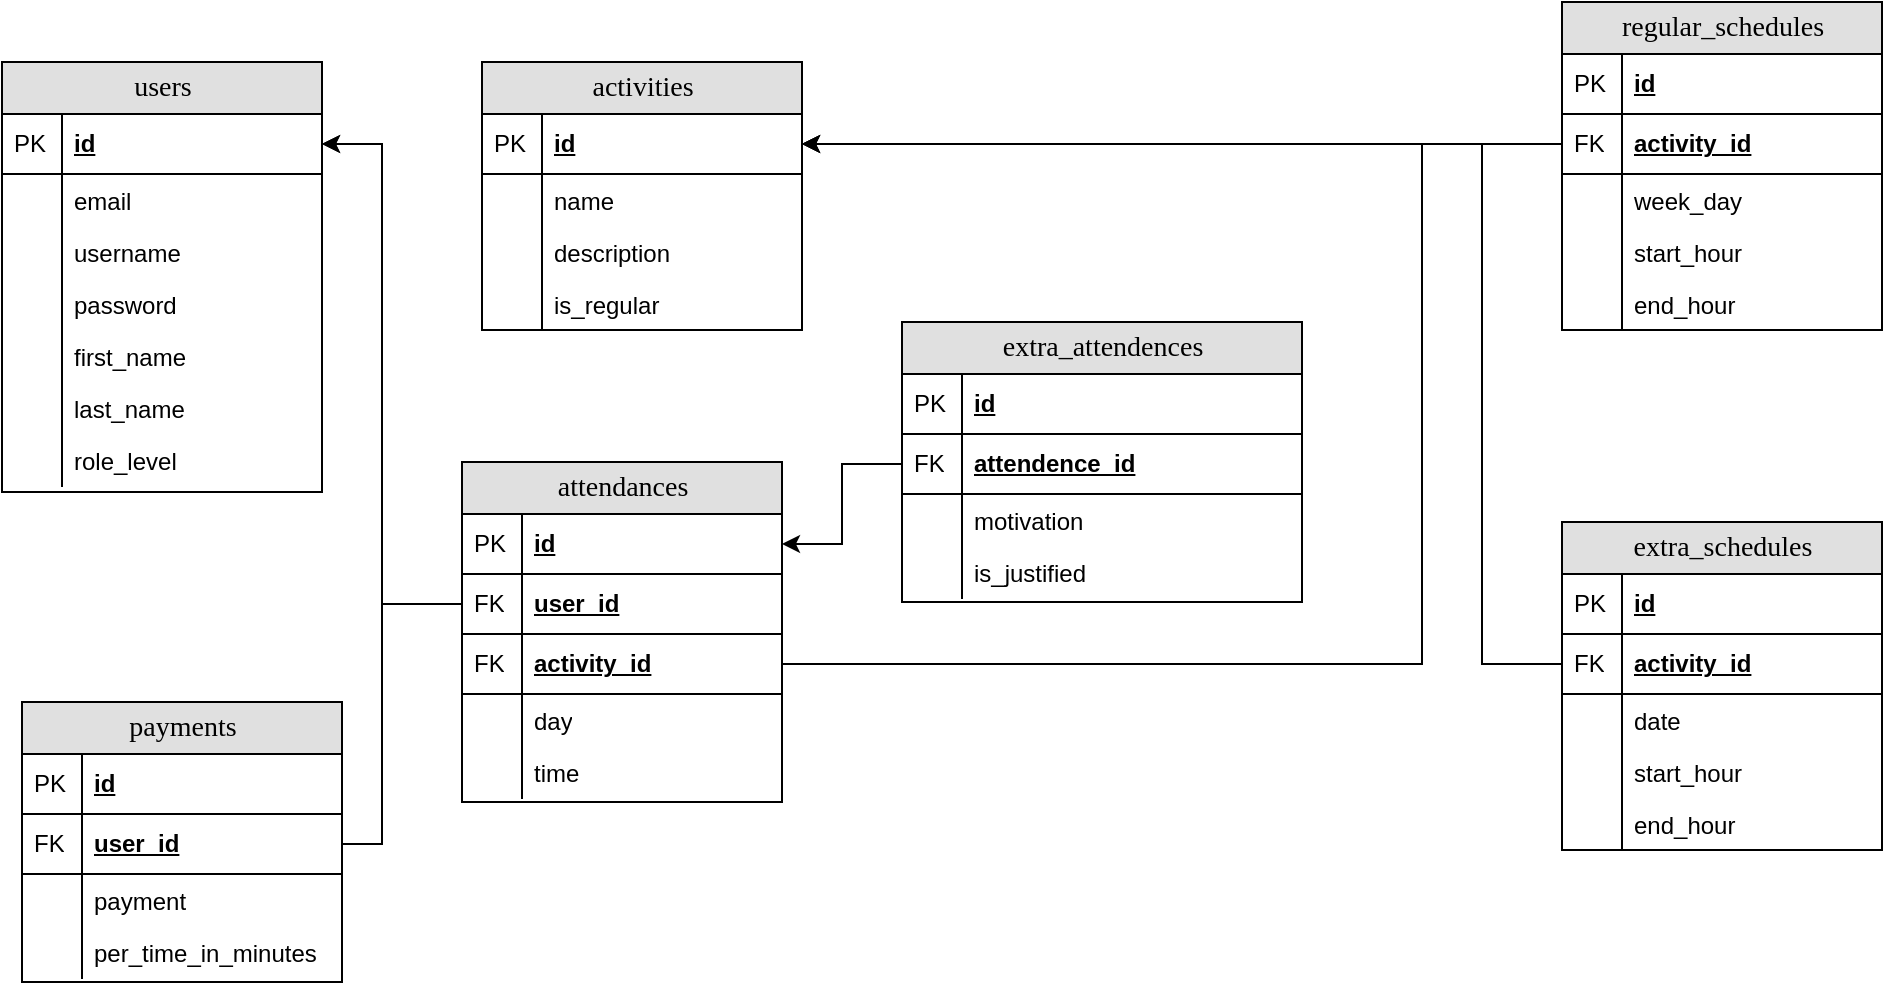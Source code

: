 <mxfile version="20.8.16" type="device" pages="2"><diagram name="DB" id="e56a1550-8fbb-45ad-956c-1786394a9013"><mxGraphModel dx="1101" dy="809" grid="1" gridSize="10" guides="1" tooltips="1" connect="1" arrows="1" fold="1" page="1" pageScale="1" pageWidth="1100" pageHeight="850" background="none" math="0" shadow="0"><root><mxCell id="0"/><mxCell id="1" parent="0"/><mxCell id="2e49270ec7c68f3f-80" value="users" style="swimlane;html=1;fontStyle=0;childLayout=stackLayout;horizontal=1;startSize=26;fillColor=#e0e0e0;horizontalStack=0;resizeParent=1;resizeLast=0;collapsible=1;marginBottom=0;swimlaneFillColor=#ffffff;align=center;rounded=0;shadow=0;comic=0;labelBackgroundColor=none;strokeWidth=1;fontFamily=Verdana;fontSize=14" parent="1" vertex="1"><mxGeometry x="40" y="80" width="160" height="215" as="geometry"/></mxCell><mxCell id="2e49270ec7c68f3f-81" value="id" style="shape=partialRectangle;top=0;left=0;right=0;bottom=1;html=1;align=left;verticalAlign=middle;fillColor=none;spacingLeft=34;spacingRight=4;whiteSpace=wrap;overflow=hidden;rotatable=0;points=[[0,0.5],[1,0.5]];portConstraint=eastwest;dropTarget=0;fontStyle=5;" parent="2e49270ec7c68f3f-80" vertex="1"><mxGeometry y="26" width="160" height="30" as="geometry"/></mxCell><mxCell id="2e49270ec7c68f3f-82" value="PK" style="shape=partialRectangle;top=0;left=0;bottom=0;html=1;fillColor=none;align=left;verticalAlign=middle;spacingLeft=4;spacingRight=4;whiteSpace=wrap;overflow=hidden;rotatable=0;points=[];portConstraint=eastwest;part=1;" parent="2e49270ec7c68f3f-81" vertex="1" connectable="0"><mxGeometry width="30" height="30" as="geometry"/></mxCell><mxCell id="2e49270ec7c68f3f-83" value="email" style="shape=partialRectangle;top=0;left=0;right=0;bottom=0;html=1;align=left;verticalAlign=top;fillColor=none;spacingLeft=34;spacingRight=4;whiteSpace=wrap;overflow=hidden;rotatable=0;points=[[0,0.5],[1,0.5]];portConstraint=eastwest;dropTarget=0;" parent="2e49270ec7c68f3f-80" vertex="1"><mxGeometry y="56" width="160" height="26" as="geometry"/></mxCell><mxCell id="2e49270ec7c68f3f-84" value="" style="shape=partialRectangle;top=0;left=0;bottom=0;html=1;fillColor=none;align=left;verticalAlign=top;spacingLeft=4;spacingRight=4;whiteSpace=wrap;overflow=hidden;rotatable=0;points=[];portConstraint=eastwest;part=1;" parent="2e49270ec7c68f3f-83" vertex="1" connectable="0"><mxGeometry width="30" height="26" as="geometry"/></mxCell><mxCell id="2e49270ec7c68f3f-85" value="username" style="shape=partialRectangle;top=0;left=0;right=0;bottom=0;html=1;align=left;verticalAlign=top;fillColor=none;spacingLeft=34;spacingRight=4;whiteSpace=wrap;overflow=hidden;rotatable=0;points=[[0,0.5],[1,0.5]];portConstraint=eastwest;dropTarget=0;" parent="2e49270ec7c68f3f-80" vertex="1"><mxGeometry y="82" width="160" height="26" as="geometry"/></mxCell><mxCell id="2e49270ec7c68f3f-86" value="" style="shape=partialRectangle;top=0;left=0;bottom=0;html=1;fillColor=none;align=left;verticalAlign=top;spacingLeft=4;spacingRight=4;whiteSpace=wrap;overflow=hidden;rotatable=0;points=[];portConstraint=eastwest;part=1;" parent="2e49270ec7c68f3f-85" vertex="1" connectable="0"><mxGeometry width="30" height="26" as="geometry"/></mxCell><mxCell id="2e49270ec7c68f3f-87" value="password" style="shape=partialRectangle;top=0;left=0;right=0;bottom=0;html=1;align=left;verticalAlign=top;fillColor=none;spacingLeft=34;spacingRight=4;whiteSpace=wrap;overflow=hidden;rotatable=0;points=[[0,0.5],[1,0.5]];portConstraint=eastwest;dropTarget=0;" parent="2e49270ec7c68f3f-80" vertex="1"><mxGeometry y="108" width="160" height="26" as="geometry"/></mxCell><mxCell id="2e49270ec7c68f3f-88" value="" style="shape=partialRectangle;top=0;left=0;bottom=0;html=1;fillColor=none;align=left;verticalAlign=top;spacingLeft=4;spacingRight=4;whiteSpace=wrap;overflow=hidden;rotatable=0;points=[];portConstraint=eastwest;part=1;" parent="2e49270ec7c68f3f-87" vertex="1" connectable="0"><mxGeometry width="30" height="26" as="geometry"/></mxCell><mxCell id="u5XQQ1sBH4VKZx39mT2m-1" value="first_name" style="shape=partialRectangle;top=0;left=0;right=0;bottom=0;html=1;align=left;verticalAlign=top;fillColor=none;spacingLeft=34;spacingRight=4;whiteSpace=wrap;overflow=hidden;rotatable=0;points=[[0,0.5],[1,0.5]];portConstraint=eastwest;dropTarget=0;" parent="2e49270ec7c68f3f-80" vertex="1"><mxGeometry y="134" width="160" height="26" as="geometry"/></mxCell><mxCell id="u5XQQ1sBH4VKZx39mT2m-2" value="" style="shape=partialRectangle;top=0;left=0;bottom=0;html=1;fillColor=none;align=left;verticalAlign=top;spacingLeft=4;spacingRight=4;whiteSpace=wrap;overflow=hidden;rotatable=0;points=[];portConstraint=eastwest;part=1;" parent="u5XQQ1sBH4VKZx39mT2m-1" vertex="1" connectable="0"><mxGeometry width="30" height="26" as="geometry"/></mxCell><mxCell id="u5XQQ1sBH4VKZx39mT2m-3" value="last_name" style="shape=partialRectangle;top=0;left=0;right=0;bottom=0;html=1;align=left;verticalAlign=top;fillColor=none;spacingLeft=34;spacingRight=4;whiteSpace=wrap;overflow=hidden;rotatable=0;points=[[0,0.5],[1,0.5]];portConstraint=eastwest;dropTarget=0;" parent="2e49270ec7c68f3f-80" vertex="1"><mxGeometry y="160" width="160" height="26" as="geometry"/></mxCell><mxCell id="u5XQQ1sBH4VKZx39mT2m-4" value="" style="shape=partialRectangle;top=0;left=0;bottom=0;html=1;fillColor=none;align=left;verticalAlign=top;spacingLeft=4;spacingRight=4;whiteSpace=wrap;overflow=hidden;rotatable=0;points=[];portConstraint=eastwest;part=1;" parent="u5XQQ1sBH4VKZx39mT2m-3" vertex="1" connectable="0"><mxGeometry width="30" height="26" as="geometry"/></mxCell><mxCell id="u5XQQ1sBH4VKZx39mT2m-5" value="role_level" style="shape=partialRectangle;top=0;left=0;right=0;bottom=0;html=1;align=left;verticalAlign=top;fillColor=none;spacingLeft=34;spacingRight=4;whiteSpace=wrap;overflow=hidden;rotatable=0;points=[[0,0.5],[1,0.5]];portConstraint=eastwest;dropTarget=0;" parent="2e49270ec7c68f3f-80" vertex="1"><mxGeometry y="186" width="160" height="26" as="geometry"/></mxCell><mxCell id="u5XQQ1sBH4VKZx39mT2m-6" value="" style="shape=partialRectangle;top=0;left=0;bottom=0;html=1;fillColor=none;align=left;verticalAlign=top;spacingLeft=4;spacingRight=4;whiteSpace=wrap;overflow=hidden;rotatable=0;points=[];portConstraint=eastwest;part=1;" parent="u5XQQ1sBH4VKZx39mT2m-5" vertex="1" connectable="0"><mxGeometry width="30" height="26" as="geometry"/></mxCell><mxCell id="u5XQQ1sBH4VKZx39mT2m-7" value="activities" style="swimlane;html=1;fontStyle=0;childLayout=stackLayout;horizontal=1;startSize=26;fillColor=#e0e0e0;horizontalStack=0;resizeParent=1;resizeLast=0;collapsible=1;marginBottom=0;swimlaneFillColor=#ffffff;align=center;rounded=0;shadow=0;comic=0;labelBackgroundColor=none;strokeWidth=1;fontFamily=Verdana;fontSize=14" parent="1" vertex="1"><mxGeometry x="280" y="80" width="160" height="134" as="geometry"/></mxCell><mxCell id="u5XQQ1sBH4VKZx39mT2m-8" value="id" style="shape=partialRectangle;top=0;left=0;right=0;bottom=1;html=1;align=left;verticalAlign=middle;fillColor=none;spacingLeft=34;spacingRight=4;whiteSpace=wrap;overflow=hidden;rotatable=0;points=[[0,0.5],[1,0.5]];portConstraint=eastwest;dropTarget=0;fontStyle=5;" parent="u5XQQ1sBH4VKZx39mT2m-7" vertex="1"><mxGeometry y="26" width="160" height="30" as="geometry"/></mxCell><mxCell id="u5XQQ1sBH4VKZx39mT2m-9" value="PK" style="shape=partialRectangle;top=0;left=0;bottom=0;html=1;fillColor=none;align=left;verticalAlign=middle;spacingLeft=4;spacingRight=4;whiteSpace=wrap;overflow=hidden;rotatable=0;points=[];portConstraint=eastwest;part=1;" parent="u5XQQ1sBH4VKZx39mT2m-8" vertex="1" connectable="0"><mxGeometry width="30" height="30" as="geometry"/></mxCell><mxCell id="u5XQQ1sBH4VKZx39mT2m-10" value="name" style="shape=partialRectangle;top=0;left=0;right=0;bottom=0;html=1;align=left;verticalAlign=top;fillColor=none;spacingLeft=34;spacingRight=4;whiteSpace=wrap;overflow=hidden;rotatable=0;points=[[0,0.5],[1,0.5]];portConstraint=eastwest;dropTarget=0;" parent="u5XQQ1sBH4VKZx39mT2m-7" vertex="1"><mxGeometry y="56" width="160" height="26" as="geometry"/></mxCell><mxCell id="u5XQQ1sBH4VKZx39mT2m-11" value="" style="shape=partialRectangle;top=0;left=0;bottom=0;html=1;fillColor=none;align=left;verticalAlign=top;spacingLeft=4;spacingRight=4;whiteSpace=wrap;overflow=hidden;rotatable=0;points=[];portConstraint=eastwest;part=1;" parent="u5XQQ1sBH4VKZx39mT2m-10" vertex="1" connectable="0"><mxGeometry width="30" height="26" as="geometry"/></mxCell><mxCell id="u5XQQ1sBH4VKZx39mT2m-12" value="description" style="shape=partialRectangle;top=0;left=0;right=0;bottom=0;html=1;align=left;verticalAlign=top;fillColor=none;spacingLeft=34;spacingRight=4;whiteSpace=wrap;overflow=hidden;rotatable=0;points=[[0,0.5],[1,0.5]];portConstraint=eastwest;dropTarget=0;" parent="u5XQQ1sBH4VKZx39mT2m-7" vertex="1"><mxGeometry y="82" width="160" height="26" as="geometry"/></mxCell><mxCell id="u5XQQ1sBH4VKZx39mT2m-13" value="" style="shape=partialRectangle;top=0;left=0;bottom=0;html=1;fillColor=none;align=left;verticalAlign=top;spacingLeft=4;spacingRight=4;whiteSpace=wrap;overflow=hidden;rotatable=0;points=[];portConstraint=eastwest;part=1;" parent="u5XQQ1sBH4VKZx39mT2m-12" vertex="1" connectable="0"><mxGeometry width="30" height="26" as="geometry"/></mxCell><mxCell id="BgN2lHGTII_dFRqNi-E6-1" value="is_regular" style="shape=partialRectangle;top=0;left=0;right=0;bottom=0;html=1;align=left;verticalAlign=top;fillColor=none;spacingLeft=34;spacingRight=4;whiteSpace=wrap;overflow=hidden;rotatable=0;points=[[0,0.5],[1,0.5]];portConstraint=eastwest;dropTarget=0;" parent="u5XQQ1sBH4VKZx39mT2m-7" vertex="1"><mxGeometry y="108" width="160" height="26" as="geometry"/></mxCell><mxCell id="BgN2lHGTII_dFRqNi-E6-2" value="" style="shape=partialRectangle;top=0;left=0;bottom=0;html=1;fillColor=none;align=left;verticalAlign=top;spacingLeft=4;spacingRight=4;whiteSpace=wrap;overflow=hidden;rotatable=0;points=[];portConstraint=eastwest;part=1;" parent="BgN2lHGTII_dFRqNi-E6-1" vertex="1" connectable="0"><mxGeometry width="30" height="26" as="geometry"/></mxCell><mxCell id="u5XQQ1sBH4VKZx39mT2m-20" value="regular_schedules" style="swimlane;html=1;fontStyle=0;childLayout=stackLayout;horizontal=1;startSize=26;fillColor=#e0e0e0;horizontalStack=0;resizeParent=1;resizeLast=0;collapsible=1;marginBottom=0;swimlaneFillColor=#ffffff;align=center;rounded=0;shadow=0;comic=0;labelBackgroundColor=none;strokeWidth=1;fontFamily=Verdana;fontSize=14" parent="1" vertex="1"><mxGeometry x="820" y="50" width="160" height="164" as="geometry"/></mxCell><mxCell id="u5XQQ1sBH4VKZx39mT2m-21" value="id" style="shape=partialRectangle;top=0;left=0;right=0;bottom=1;html=1;align=left;verticalAlign=middle;fillColor=none;spacingLeft=34;spacingRight=4;whiteSpace=wrap;overflow=hidden;rotatable=0;points=[[0,0.5],[1,0.5]];portConstraint=eastwest;dropTarget=0;fontStyle=5;" parent="u5XQQ1sBH4VKZx39mT2m-20" vertex="1"><mxGeometry y="26" width="160" height="30" as="geometry"/></mxCell><mxCell id="u5XQQ1sBH4VKZx39mT2m-22" value="PK" style="shape=partialRectangle;top=0;left=0;bottom=0;html=1;fillColor=none;align=left;verticalAlign=middle;spacingLeft=4;spacingRight=4;whiteSpace=wrap;overflow=hidden;rotatable=0;points=[];portConstraint=eastwest;part=1;" parent="u5XQQ1sBH4VKZx39mT2m-21" vertex="1" connectable="0"><mxGeometry width="30" height="30" as="geometry"/></mxCell><mxCell id="u5XQQ1sBH4VKZx39mT2m-44" value="activity_id" style="shape=partialRectangle;top=0;left=0;right=0;bottom=1;html=1;align=left;verticalAlign=middle;fillColor=none;spacingLeft=34;spacingRight=4;whiteSpace=wrap;overflow=hidden;rotatable=0;points=[[0,0.5],[1,0.5]];portConstraint=eastwest;dropTarget=0;fontStyle=5;" parent="u5XQQ1sBH4VKZx39mT2m-20" vertex="1"><mxGeometry y="56" width="160" height="30" as="geometry"/></mxCell><mxCell id="u5XQQ1sBH4VKZx39mT2m-45" value="FK" style="shape=partialRectangle;top=0;left=0;bottom=0;html=1;fillColor=none;align=left;verticalAlign=middle;spacingLeft=4;spacingRight=4;whiteSpace=wrap;overflow=hidden;rotatable=0;points=[];portConstraint=eastwest;part=1;" parent="u5XQQ1sBH4VKZx39mT2m-44" vertex="1" connectable="0"><mxGeometry width="30" height="30" as="geometry"/></mxCell><mxCell id="u5XQQ1sBH4VKZx39mT2m-25" value="week_day" style="shape=partialRectangle;top=0;left=0;right=0;bottom=0;html=1;align=left;verticalAlign=top;fillColor=none;spacingLeft=34;spacingRight=4;whiteSpace=wrap;overflow=hidden;rotatable=0;points=[[0,0.5],[1,0.5]];portConstraint=eastwest;dropTarget=0;" parent="u5XQQ1sBH4VKZx39mT2m-20" vertex="1"><mxGeometry y="86" width="160" height="26" as="geometry"/></mxCell><mxCell id="u5XQQ1sBH4VKZx39mT2m-26" value="" style="shape=partialRectangle;top=0;left=0;bottom=0;html=1;fillColor=none;align=left;verticalAlign=top;spacingLeft=4;spacingRight=4;whiteSpace=wrap;overflow=hidden;rotatable=0;points=[];portConstraint=eastwest;part=1;" parent="u5XQQ1sBH4VKZx39mT2m-25" vertex="1" connectable="0"><mxGeometry width="30" height="26" as="geometry"/></mxCell><mxCell id="u5XQQ1sBH4VKZx39mT2m-27" value="start_hour" style="shape=partialRectangle;top=0;left=0;right=0;bottom=0;html=1;align=left;verticalAlign=top;fillColor=none;spacingLeft=34;spacingRight=4;whiteSpace=wrap;overflow=hidden;rotatable=0;points=[[0,0.5],[1,0.5]];portConstraint=eastwest;dropTarget=0;" parent="u5XQQ1sBH4VKZx39mT2m-20" vertex="1"><mxGeometry y="112" width="160" height="26" as="geometry"/></mxCell><mxCell id="u5XQQ1sBH4VKZx39mT2m-28" value="" style="shape=partialRectangle;top=0;left=0;bottom=0;html=1;fillColor=none;align=left;verticalAlign=top;spacingLeft=4;spacingRight=4;whiteSpace=wrap;overflow=hidden;rotatable=0;points=[];portConstraint=eastwest;part=1;" parent="u5XQQ1sBH4VKZx39mT2m-27" vertex="1" connectable="0"><mxGeometry width="30" height="26" as="geometry"/></mxCell><mxCell id="u5XQQ1sBH4VKZx39mT2m-42" value="end_hour" style="shape=partialRectangle;top=0;left=0;right=0;bottom=0;html=1;align=left;verticalAlign=top;fillColor=none;spacingLeft=34;spacingRight=4;whiteSpace=wrap;overflow=hidden;rotatable=0;points=[[0,0.5],[1,0.5]];portConstraint=eastwest;dropTarget=0;" parent="u5XQQ1sBH4VKZx39mT2m-20" vertex="1"><mxGeometry y="138" width="160" height="26" as="geometry"/></mxCell><mxCell id="u5XQQ1sBH4VKZx39mT2m-43" value="" style="shape=partialRectangle;top=0;left=0;bottom=0;html=1;fillColor=none;align=left;verticalAlign=top;spacingLeft=4;spacingRight=4;whiteSpace=wrap;overflow=hidden;rotatable=0;points=[];portConstraint=eastwest;part=1;" parent="u5XQQ1sBH4VKZx39mT2m-42" vertex="1" connectable="0"><mxGeometry width="30" height="26" as="geometry"/></mxCell><mxCell id="u5XQQ1sBH4VKZx39mT2m-47" style="edgeStyle=orthogonalEdgeStyle;rounded=0;orthogonalLoop=1;jettySize=auto;html=1;exitX=0;exitY=0.5;exitDx=0;exitDy=0;entryX=1;entryY=0.5;entryDx=0;entryDy=0;" parent="1" source="u5XQQ1sBH4VKZx39mT2m-44" target="u5XQQ1sBH4VKZx39mT2m-8" edge="1"><mxGeometry relative="1" as="geometry"/></mxCell><mxCell id="u5XQQ1sBH4VKZx39mT2m-48" value="attendances" style="swimlane;html=1;fontStyle=0;childLayout=stackLayout;horizontal=1;startSize=26;fillColor=#e0e0e0;horizontalStack=0;resizeParent=1;resizeLast=0;collapsible=1;marginBottom=0;swimlaneFillColor=#ffffff;align=center;rounded=0;shadow=0;comic=0;labelBackgroundColor=none;strokeWidth=1;fontFamily=Verdana;fontSize=14" parent="1" vertex="1"><mxGeometry x="270" y="280" width="160" height="170" as="geometry"/></mxCell><mxCell id="u5XQQ1sBH4VKZx39mT2m-49" value="id" style="shape=partialRectangle;top=0;left=0;right=0;bottom=1;html=1;align=left;verticalAlign=middle;fillColor=none;spacingLeft=34;spacingRight=4;whiteSpace=wrap;overflow=hidden;rotatable=0;points=[[0,0.5],[1,0.5]];portConstraint=eastwest;dropTarget=0;fontStyle=5;" parent="u5XQQ1sBH4VKZx39mT2m-48" vertex="1"><mxGeometry y="26" width="160" height="30" as="geometry"/></mxCell><mxCell id="u5XQQ1sBH4VKZx39mT2m-50" value="PK" style="shape=partialRectangle;top=0;left=0;bottom=0;html=1;fillColor=none;align=left;verticalAlign=middle;spacingLeft=4;spacingRight=4;whiteSpace=wrap;overflow=hidden;rotatable=0;points=[];portConstraint=eastwest;part=1;" parent="u5XQQ1sBH4VKZx39mT2m-49" vertex="1" connectable="0"><mxGeometry width="30" height="30" as="geometry"/></mxCell><mxCell id="u5XQQ1sBH4VKZx39mT2m-57" value="user_id" style="shape=partialRectangle;top=0;left=0;right=0;bottom=1;html=1;align=left;verticalAlign=middle;fillColor=none;spacingLeft=34;spacingRight=4;whiteSpace=wrap;overflow=hidden;rotatable=0;points=[[0,0.5],[1,0.5]];portConstraint=eastwest;dropTarget=0;fontStyle=5;" parent="u5XQQ1sBH4VKZx39mT2m-48" vertex="1"><mxGeometry y="56" width="160" height="30" as="geometry"/></mxCell><mxCell id="u5XQQ1sBH4VKZx39mT2m-58" value="FK" style="shape=partialRectangle;top=0;left=0;bottom=0;html=1;fillColor=none;align=left;verticalAlign=middle;spacingLeft=4;spacingRight=4;whiteSpace=wrap;overflow=hidden;rotatable=0;points=[];portConstraint=eastwest;part=1;" parent="u5XQQ1sBH4VKZx39mT2m-57" vertex="1" connectable="0"><mxGeometry width="30" height="30" as="geometry"/></mxCell><mxCell id="u5XQQ1sBH4VKZx39mT2m-55" value="activity_id" style="shape=partialRectangle;top=0;left=0;right=0;bottom=1;html=1;align=left;verticalAlign=middle;fillColor=none;spacingLeft=34;spacingRight=4;whiteSpace=wrap;overflow=hidden;rotatable=0;points=[[0,0.5],[1,0.5]];portConstraint=eastwest;dropTarget=0;fontStyle=5;" parent="u5XQQ1sBH4VKZx39mT2m-48" vertex="1"><mxGeometry y="86" width="160" height="30" as="geometry"/></mxCell><mxCell id="u5XQQ1sBH4VKZx39mT2m-56" value="FK" style="shape=partialRectangle;top=0;left=0;bottom=0;html=1;fillColor=none;align=left;verticalAlign=middle;spacingLeft=4;spacingRight=4;whiteSpace=wrap;overflow=hidden;rotatable=0;points=[];portConstraint=eastwest;part=1;" parent="u5XQQ1sBH4VKZx39mT2m-55" vertex="1" connectable="0"><mxGeometry width="30" height="30" as="geometry"/></mxCell><mxCell id="u5XQQ1sBH4VKZx39mT2m-53" value="day" style="shape=partialRectangle;top=0;left=0;right=0;bottom=0;html=1;align=left;verticalAlign=top;fillColor=none;spacingLeft=34;spacingRight=4;whiteSpace=wrap;overflow=hidden;rotatable=0;points=[[0,0.5],[1,0.5]];portConstraint=eastwest;dropTarget=0;" parent="u5XQQ1sBH4VKZx39mT2m-48" vertex="1"><mxGeometry y="116" width="160" height="26" as="geometry"/></mxCell><mxCell id="u5XQQ1sBH4VKZx39mT2m-54" value="" style="shape=partialRectangle;top=0;left=0;bottom=0;html=1;fillColor=none;align=left;verticalAlign=top;spacingLeft=4;spacingRight=4;whiteSpace=wrap;overflow=hidden;rotatable=0;points=[];portConstraint=eastwest;part=1;" parent="u5XQQ1sBH4VKZx39mT2m-53" vertex="1" connectable="0"><mxGeometry width="30" height="26" as="geometry"/></mxCell><mxCell id="u5XQQ1sBH4VKZx39mT2m-59" value="time" style="shape=partialRectangle;top=0;left=0;right=0;bottom=0;html=1;align=left;verticalAlign=top;fillColor=none;spacingLeft=34;spacingRight=4;whiteSpace=wrap;overflow=hidden;rotatable=0;points=[[0,0.5],[1,0.5]];portConstraint=eastwest;dropTarget=0;" parent="u5XQQ1sBH4VKZx39mT2m-48" vertex="1"><mxGeometry y="142" width="160" height="26" as="geometry"/></mxCell><mxCell id="u5XQQ1sBH4VKZx39mT2m-60" value="" style="shape=partialRectangle;top=0;left=0;bottom=0;html=1;fillColor=none;align=left;verticalAlign=top;spacingLeft=4;spacingRight=4;whiteSpace=wrap;overflow=hidden;rotatable=0;points=[];portConstraint=eastwest;part=1;" parent="u5XQQ1sBH4VKZx39mT2m-59" vertex="1" connectable="0"><mxGeometry width="30" height="26" as="geometry"/></mxCell><mxCell id="u5XQQ1sBH4VKZx39mT2m-62" style="edgeStyle=orthogonalEdgeStyle;rounded=0;orthogonalLoop=1;jettySize=auto;html=1;exitX=0;exitY=0.5;exitDx=0;exitDy=0;entryX=1;entryY=0.5;entryDx=0;entryDy=0;" parent="1" source="u5XQQ1sBH4VKZx39mT2m-57" target="2e49270ec7c68f3f-81" edge="1"><mxGeometry relative="1" as="geometry"><Array as="points"><mxPoint x="230" y="351"/><mxPoint x="230" y="121"/></Array></mxGeometry></mxCell><mxCell id="u5XQQ1sBH4VKZx39mT2m-63" style="edgeStyle=orthogonalEdgeStyle;rounded=0;orthogonalLoop=1;jettySize=auto;html=1;exitX=1;exitY=0.5;exitDx=0;exitDy=0;entryX=1;entryY=0.5;entryDx=0;entryDy=0;" parent="1" source="u5XQQ1sBH4VKZx39mT2m-55" target="u5XQQ1sBH4VKZx39mT2m-8" edge="1"><mxGeometry relative="1" as="geometry"><Array as="points"><mxPoint x="750" y="381"/><mxPoint x="750" y="121"/></Array></mxGeometry></mxCell><mxCell id="u5XQQ1sBH4VKZx39mT2m-64" value="payments" style="swimlane;html=1;fontStyle=0;childLayout=stackLayout;horizontal=1;startSize=26;fillColor=#e0e0e0;horizontalStack=0;resizeParent=1;resizeLast=0;collapsible=1;marginBottom=0;swimlaneFillColor=#ffffff;align=center;rounded=0;shadow=0;comic=0;labelBackgroundColor=none;strokeWidth=1;fontFamily=Verdana;fontSize=14" parent="1" vertex="1"><mxGeometry x="50" y="400" width="160" height="140" as="geometry"/></mxCell><mxCell id="u5XQQ1sBH4VKZx39mT2m-65" value="id" style="shape=partialRectangle;top=0;left=0;right=0;bottom=1;html=1;align=left;verticalAlign=middle;fillColor=none;spacingLeft=34;spacingRight=4;whiteSpace=wrap;overflow=hidden;rotatable=0;points=[[0,0.5],[1,0.5]];portConstraint=eastwest;dropTarget=0;fontStyle=5;" parent="u5XQQ1sBH4VKZx39mT2m-64" vertex="1"><mxGeometry y="26" width="160" height="30" as="geometry"/></mxCell><mxCell id="u5XQQ1sBH4VKZx39mT2m-66" value="PK" style="shape=partialRectangle;top=0;left=0;bottom=0;html=1;fillColor=none;align=left;verticalAlign=middle;spacingLeft=4;spacingRight=4;whiteSpace=wrap;overflow=hidden;rotatable=0;points=[];portConstraint=eastwest;part=1;" parent="u5XQQ1sBH4VKZx39mT2m-65" vertex="1" connectable="0"><mxGeometry width="30" height="30" as="geometry"/></mxCell><mxCell id="u5XQQ1sBH4VKZx39mT2m-71" value="user_id" style="shape=partialRectangle;top=0;left=0;right=0;bottom=1;html=1;align=left;verticalAlign=middle;fillColor=none;spacingLeft=34;spacingRight=4;whiteSpace=wrap;overflow=hidden;rotatable=0;points=[[0,0.5],[1,0.5]];portConstraint=eastwest;dropTarget=0;fontStyle=5;" parent="u5XQQ1sBH4VKZx39mT2m-64" vertex="1"><mxGeometry y="56" width="160" height="30" as="geometry"/></mxCell><mxCell id="u5XQQ1sBH4VKZx39mT2m-72" value="FK" style="shape=partialRectangle;top=0;left=0;bottom=0;html=1;fillColor=none;align=left;verticalAlign=middle;spacingLeft=4;spacingRight=4;whiteSpace=wrap;overflow=hidden;rotatable=0;points=[];portConstraint=eastwest;part=1;" parent="u5XQQ1sBH4VKZx39mT2m-71" vertex="1" connectable="0"><mxGeometry width="30" height="30" as="geometry"/></mxCell><mxCell id="u5XQQ1sBH4VKZx39mT2m-69" value="payment" style="shape=partialRectangle;top=0;left=0;right=0;bottom=0;html=1;align=left;verticalAlign=top;fillColor=none;spacingLeft=34;spacingRight=4;whiteSpace=wrap;overflow=hidden;rotatable=0;points=[[0,0.5],[1,0.5]];portConstraint=eastwest;dropTarget=0;" parent="u5XQQ1sBH4VKZx39mT2m-64" vertex="1"><mxGeometry y="86" width="160" height="26" as="geometry"/></mxCell><mxCell id="u5XQQ1sBH4VKZx39mT2m-70" value="" style="shape=partialRectangle;top=0;left=0;bottom=0;html=1;fillColor=none;align=left;verticalAlign=top;spacingLeft=4;spacingRight=4;whiteSpace=wrap;overflow=hidden;rotatable=0;points=[];portConstraint=eastwest;part=1;" parent="u5XQQ1sBH4VKZx39mT2m-69" vertex="1" connectable="0"><mxGeometry width="30" height="26" as="geometry"/></mxCell><mxCell id="u5XQQ1sBH4VKZx39mT2m-73" value="per_time_in_minutes" style="shape=partialRectangle;top=0;left=0;right=0;bottom=0;html=1;align=left;verticalAlign=top;fillColor=none;spacingLeft=34;spacingRight=4;whiteSpace=wrap;overflow=hidden;rotatable=0;points=[[0,0.5],[1,0.5]];portConstraint=eastwest;dropTarget=0;" parent="u5XQQ1sBH4VKZx39mT2m-64" vertex="1"><mxGeometry y="112" width="160" height="26" as="geometry"/></mxCell><mxCell id="u5XQQ1sBH4VKZx39mT2m-74" value="" style="shape=partialRectangle;top=0;left=0;bottom=0;html=1;fillColor=none;align=left;verticalAlign=top;spacingLeft=4;spacingRight=4;whiteSpace=wrap;overflow=hidden;rotatable=0;points=[];portConstraint=eastwest;part=1;" parent="u5XQQ1sBH4VKZx39mT2m-73" vertex="1" connectable="0"><mxGeometry width="30" height="26" as="geometry"/></mxCell><mxCell id="u5XQQ1sBH4VKZx39mT2m-76" style="edgeStyle=orthogonalEdgeStyle;rounded=0;orthogonalLoop=1;jettySize=auto;html=1;exitX=1;exitY=0.5;exitDx=0;exitDy=0;entryX=1;entryY=0.5;entryDx=0;entryDy=0;" parent="1" source="u5XQQ1sBH4VKZx39mT2m-71" target="2e49270ec7c68f3f-81" edge="1"><mxGeometry relative="1" as="geometry"/></mxCell><mxCell id="BgN2lHGTII_dFRqNi-E6-3" value="extra_schedules" style="swimlane;html=1;fontStyle=0;childLayout=stackLayout;horizontal=1;startSize=26;fillColor=#e0e0e0;horizontalStack=0;resizeParent=1;resizeLast=0;collapsible=1;marginBottom=0;swimlaneFillColor=#ffffff;align=center;rounded=0;shadow=0;comic=0;labelBackgroundColor=none;strokeWidth=1;fontFamily=Verdana;fontSize=14" parent="1" vertex="1"><mxGeometry x="820" y="310" width="160" height="164" as="geometry"/></mxCell><mxCell id="BgN2lHGTII_dFRqNi-E6-4" value="id" style="shape=partialRectangle;top=0;left=0;right=0;bottom=1;html=1;align=left;verticalAlign=middle;fillColor=none;spacingLeft=34;spacingRight=4;whiteSpace=wrap;overflow=hidden;rotatable=0;points=[[0,0.5],[1,0.5]];portConstraint=eastwest;dropTarget=0;fontStyle=5;" parent="BgN2lHGTII_dFRqNi-E6-3" vertex="1"><mxGeometry y="26" width="160" height="30" as="geometry"/></mxCell><mxCell id="BgN2lHGTII_dFRqNi-E6-5" value="PK" style="shape=partialRectangle;top=0;left=0;bottom=0;html=1;fillColor=none;align=left;verticalAlign=middle;spacingLeft=4;spacingRight=4;whiteSpace=wrap;overflow=hidden;rotatable=0;points=[];portConstraint=eastwest;part=1;" parent="BgN2lHGTII_dFRqNi-E6-4" vertex="1" connectable="0"><mxGeometry width="30" height="30" as="geometry"/></mxCell><mxCell id="BgN2lHGTII_dFRqNi-E6-6" value="activity_id" style="shape=partialRectangle;top=0;left=0;right=0;bottom=1;html=1;align=left;verticalAlign=middle;fillColor=none;spacingLeft=34;spacingRight=4;whiteSpace=wrap;overflow=hidden;rotatable=0;points=[[0,0.5],[1,0.5]];portConstraint=eastwest;dropTarget=0;fontStyle=5;" parent="BgN2lHGTII_dFRqNi-E6-3" vertex="1"><mxGeometry y="56" width="160" height="30" as="geometry"/></mxCell><mxCell id="BgN2lHGTII_dFRqNi-E6-7" value="FK" style="shape=partialRectangle;top=0;left=0;bottom=0;html=1;fillColor=none;align=left;verticalAlign=middle;spacingLeft=4;spacingRight=4;whiteSpace=wrap;overflow=hidden;rotatable=0;points=[];portConstraint=eastwest;part=1;" parent="BgN2lHGTII_dFRqNi-E6-6" vertex="1" connectable="0"><mxGeometry width="30" height="30" as="geometry"/></mxCell><mxCell id="BgN2lHGTII_dFRqNi-E6-8" value="date" style="shape=partialRectangle;top=0;left=0;right=0;bottom=0;html=1;align=left;verticalAlign=top;fillColor=none;spacingLeft=34;spacingRight=4;whiteSpace=wrap;overflow=hidden;rotatable=0;points=[[0,0.5],[1,0.5]];portConstraint=eastwest;dropTarget=0;" parent="BgN2lHGTII_dFRqNi-E6-3" vertex="1"><mxGeometry y="86" width="160" height="26" as="geometry"/></mxCell><mxCell id="BgN2lHGTII_dFRqNi-E6-9" value="" style="shape=partialRectangle;top=0;left=0;bottom=0;html=1;fillColor=none;align=left;verticalAlign=top;spacingLeft=4;spacingRight=4;whiteSpace=wrap;overflow=hidden;rotatable=0;points=[];portConstraint=eastwest;part=1;" parent="BgN2lHGTII_dFRqNi-E6-8" vertex="1" connectable="0"><mxGeometry width="30" height="26" as="geometry"/></mxCell><mxCell id="BgN2lHGTII_dFRqNi-E6-10" value="start_hour" style="shape=partialRectangle;top=0;left=0;right=0;bottom=0;html=1;align=left;verticalAlign=top;fillColor=none;spacingLeft=34;spacingRight=4;whiteSpace=wrap;overflow=hidden;rotatable=0;points=[[0,0.5],[1,0.5]];portConstraint=eastwest;dropTarget=0;" parent="BgN2lHGTII_dFRqNi-E6-3" vertex="1"><mxGeometry y="112" width="160" height="26" as="geometry"/></mxCell><mxCell id="BgN2lHGTII_dFRqNi-E6-11" value="" style="shape=partialRectangle;top=0;left=0;bottom=0;html=1;fillColor=none;align=left;verticalAlign=top;spacingLeft=4;spacingRight=4;whiteSpace=wrap;overflow=hidden;rotatable=0;points=[];portConstraint=eastwest;part=1;" parent="BgN2lHGTII_dFRqNi-E6-10" vertex="1" connectable="0"><mxGeometry width="30" height="26" as="geometry"/></mxCell><mxCell id="BgN2lHGTII_dFRqNi-E6-12" value="end_hour" style="shape=partialRectangle;top=0;left=0;right=0;bottom=0;html=1;align=left;verticalAlign=top;fillColor=none;spacingLeft=34;spacingRight=4;whiteSpace=wrap;overflow=hidden;rotatable=0;points=[[0,0.5],[1,0.5]];portConstraint=eastwest;dropTarget=0;" parent="BgN2lHGTII_dFRqNi-E6-3" vertex="1"><mxGeometry y="138" width="160" height="26" as="geometry"/></mxCell><mxCell id="BgN2lHGTII_dFRqNi-E6-13" value="" style="shape=partialRectangle;top=0;left=0;bottom=0;html=1;fillColor=none;align=left;verticalAlign=top;spacingLeft=4;spacingRight=4;whiteSpace=wrap;overflow=hidden;rotatable=0;points=[];portConstraint=eastwest;part=1;" parent="BgN2lHGTII_dFRqNi-E6-12" vertex="1" connectable="0"><mxGeometry width="30" height="26" as="geometry"/></mxCell><mxCell id="BgN2lHGTII_dFRqNi-E6-14" style="edgeStyle=orthogonalEdgeStyle;rounded=0;orthogonalLoop=1;jettySize=auto;html=1;exitX=0;exitY=0.5;exitDx=0;exitDy=0;entryX=1;entryY=0.5;entryDx=0;entryDy=0;" parent="1" source="BgN2lHGTII_dFRqNi-E6-6" target="u5XQQ1sBH4VKZx39mT2m-8" edge="1"><mxGeometry relative="1" as="geometry"><Array as="points"><mxPoint x="780" y="381"/><mxPoint x="780" y="121"/></Array></mxGeometry></mxCell><mxCell id="BgN2lHGTII_dFRqNi-E6-15" value="extra_attendences" style="swimlane;html=1;fontStyle=0;childLayout=stackLayout;horizontal=1;startSize=26;fillColor=#e0e0e0;horizontalStack=0;resizeParent=1;resizeLast=0;collapsible=1;marginBottom=0;swimlaneFillColor=#ffffff;align=center;rounded=0;shadow=0;comic=0;labelBackgroundColor=none;strokeWidth=1;fontFamily=Verdana;fontSize=14" parent="1" vertex="1"><mxGeometry x="490" y="210" width="200" height="140" as="geometry"/></mxCell><mxCell id="BgN2lHGTII_dFRqNi-E6-16" value="id" style="shape=partialRectangle;top=0;left=0;right=0;bottom=1;html=1;align=left;verticalAlign=middle;fillColor=none;spacingLeft=34;spacingRight=4;whiteSpace=wrap;overflow=hidden;rotatable=0;points=[[0,0.5],[1,0.5]];portConstraint=eastwest;dropTarget=0;fontStyle=5;" parent="BgN2lHGTII_dFRqNi-E6-15" vertex="1"><mxGeometry y="26" width="200" height="30" as="geometry"/></mxCell><mxCell id="BgN2lHGTII_dFRqNi-E6-17" value="PK" style="shape=partialRectangle;top=0;left=0;bottom=0;html=1;fillColor=none;align=left;verticalAlign=middle;spacingLeft=4;spacingRight=4;whiteSpace=wrap;overflow=hidden;rotatable=0;points=[];portConstraint=eastwest;part=1;" parent="BgN2lHGTII_dFRqNi-E6-16" vertex="1" connectable="0"><mxGeometry width="30" height="30" as="geometry"/></mxCell><mxCell id="BgN2lHGTII_dFRqNi-E6-18" value="attendence_id" style="shape=partialRectangle;top=0;left=0;right=0;bottom=1;html=1;align=left;verticalAlign=middle;fillColor=none;spacingLeft=34;spacingRight=4;whiteSpace=wrap;overflow=hidden;rotatable=0;points=[[0,0.5],[1,0.5]];portConstraint=eastwest;dropTarget=0;fontStyle=5;" parent="BgN2lHGTII_dFRqNi-E6-15" vertex="1"><mxGeometry y="56" width="200" height="30" as="geometry"/></mxCell><mxCell id="BgN2lHGTII_dFRqNi-E6-19" value="FK" style="shape=partialRectangle;top=0;left=0;bottom=0;html=1;fillColor=none;align=left;verticalAlign=middle;spacingLeft=4;spacingRight=4;whiteSpace=wrap;overflow=hidden;rotatable=0;points=[];portConstraint=eastwest;part=1;" parent="BgN2lHGTII_dFRqNi-E6-18" vertex="1" connectable="0"><mxGeometry width="30" height="30" as="geometry"/></mxCell><mxCell id="BgN2lHGTII_dFRqNi-E6-20" value="motivation" style="shape=partialRectangle;top=0;left=0;right=0;bottom=0;html=1;align=left;verticalAlign=top;fillColor=none;spacingLeft=34;spacingRight=4;whiteSpace=wrap;overflow=hidden;rotatable=0;points=[[0,0.5],[1,0.5]];portConstraint=eastwest;dropTarget=0;" parent="BgN2lHGTII_dFRqNi-E6-15" vertex="1"><mxGeometry y="86" width="200" height="26" as="geometry"/></mxCell><mxCell id="BgN2lHGTII_dFRqNi-E6-21" value="" style="shape=partialRectangle;top=0;left=0;bottom=0;html=1;fillColor=none;align=left;verticalAlign=top;spacingLeft=4;spacingRight=4;whiteSpace=wrap;overflow=hidden;rotatable=0;points=[];portConstraint=eastwest;part=1;" parent="BgN2lHGTII_dFRqNi-E6-20" vertex="1" connectable="0"><mxGeometry width="30" height="26" as="geometry"/></mxCell><mxCell id="hCpAHTG0cyz1dos9Rtvr-1" value="is_justified" style="shape=partialRectangle;top=0;left=0;right=0;bottom=0;html=1;align=left;verticalAlign=top;fillColor=none;spacingLeft=34;spacingRight=4;whiteSpace=wrap;overflow=hidden;rotatable=0;points=[[0,0.5],[1,0.5]];portConstraint=eastwest;dropTarget=0;" parent="BgN2lHGTII_dFRqNi-E6-15" vertex="1"><mxGeometry y="112" width="200" height="26" as="geometry"/></mxCell><mxCell id="hCpAHTG0cyz1dos9Rtvr-2" value="" style="shape=partialRectangle;top=0;left=0;bottom=0;html=1;fillColor=none;align=left;verticalAlign=top;spacingLeft=4;spacingRight=4;whiteSpace=wrap;overflow=hidden;rotatable=0;points=[];portConstraint=eastwest;part=1;" parent="hCpAHTG0cyz1dos9Rtvr-1" vertex="1" connectable="0"><mxGeometry width="30" height="26" as="geometry"/></mxCell><mxCell id="BgN2lHGTII_dFRqNi-E6-28" style="edgeStyle=orthogonalEdgeStyle;rounded=0;orthogonalLoop=1;jettySize=auto;html=1;exitX=0;exitY=0.5;exitDx=0;exitDy=0;entryX=1;entryY=0.5;entryDx=0;entryDy=0;" parent="1" source="BgN2lHGTII_dFRqNi-E6-18" target="u5XQQ1sBH4VKZx39mT2m-49" edge="1"><mxGeometry relative="1" as="geometry"/></mxCell></root></mxGraphModel></diagram><diagram id="nFpETlJns6Wo-ZYczBJg" name="FE"><mxGraphModel dx="1100" dy="809" grid="1" gridSize="10" guides="1" tooltips="1" connect="1" arrows="1" fold="1" page="1" pageScale="1" pageWidth="850" pageHeight="1100" math="0" shadow="0"><root><mxCell id="0"/><mxCell id="1" parent="0"/><mxCell id="JJJMhKpKLbT897-l5kqr-4" value="Login" style="swimlane;whiteSpace=wrap;html=1;" vertex="1" collapsed="1" parent="1"><mxGeometry x="80" y="40" width="70" height="30" as="geometry"><mxRectangle x="70" y="40" width="240" height="80" as="alternateBounds"/></mxGeometry></mxCell><mxCell id="JJJMhKpKLbT897-l5kqr-5" value="Dove accedere, &lt;br&gt;non dò la possibilità di creare l'account&lt;br&gt;Gli account li creo io inserendoli nel db" style="text;html=1;align=center;verticalAlign=middle;resizable=0;points=[];autosize=1;strokeColor=none;fillColor=none;" vertex="1" parent="JJJMhKpKLbT897-l5kqr-4"><mxGeometry y="20" width="230" height="60" as="geometry"/></mxCell><mxCell id="JJJMhKpKLbT897-l5kqr-9" value="Home page" style="swimlane;whiteSpace=wrap;html=1;" vertex="1" collapsed="1" parent="1"><mxGeometry x="80" y="120" width="110" height="30" as="geometry"><mxRectangle x="80" y="120" width="280" height="330" as="alternateBounds"/></mxGeometry></mxCell><mxCell id="JJJMhKpKLbT897-l5kqr-10" value="E' possibile vedere solo il proprio calendario&lt;br&gt;Varie visualisazioni:&lt;br&gt;&lt;blockquote style=&quot;margin: 0 0 0 40px; border: none; padding: 0px;&quot;&gt;Giornaliere&lt;br&gt;Settimanali&lt;br&gt;Mensili&lt;/blockquote&gt;" style="text;html=1;align=left;verticalAlign=middle;resizable=0;points=[];autosize=1;strokeColor=none;fillColor=none;" vertex="1" parent="JJJMhKpKLbT897-l5kqr-9"><mxGeometry y="20" width="260" height="90" as="geometry"/></mxCell><mxCell id="JJJMhKpKLbT897-l5kqr-11" value="Filtri:&lt;br&gt;&lt;span style=&quot;white-space: pre;&quot;&gt;&#9;&lt;/span&gt;Solo giorni di allenamento&lt;br&gt;&lt;span style=&quot;white-space: pre;&quot;&gt;&#9;&lt;/span&gt;&lt;span style=&quot;white-space: pre;&quot;&gt;&#9;&lt;/span&gt;Solo alcuni corsi&lt;br&gt;&lt;span style=&quot;white-space: pre;&quot;&gt;&#9;&lt;/span&gt;Solo giorni in cui ho lavorato&lt;br&gt;&lt;span style=&quot;white-space: pre;&quot;&gt;&#9;&lt;/span&gt;Solo alcuni giorni della settimana" style="text;html=1;align=left;verticalAlign=middle;resizable=0;points=[];autosize=1;strokeColor=none;fillColor=none;" vertex="1" parent="JJJMhKpKLbT897-l5kqr-9"><mxGeometry y="100" width="230" height="90" as="geometry"/></mxCell><mxCell id="JJJMhKpKLbT897-l5kqr-12" value="Inserimento della presenza&lt;br&gt;&lt;blockquote style=&quot;margin: 0 0 0 40px; border: none; padding: 0px;&quot;&gt;Indicare un tempo specifico&lt;br&gt;Tutto il corso&lt;br&gt;Tutto il giorno&lt;/blockquote&gt;" style="text;html=1;align=left;verticalAlign=middle;resizable=0;points=[];autosize=1;strokeColor=none;fillColor=none;" vertex="1" parent="JJJMhKpKLbT897-l5kqr-9"><mxGeometry y="190" width="210" height="70" as="geometry"/></mxCell><mxCell id="MGm-LeN4jAzH7qojzZm2-2" value="Nel caso in cui il giorno inserito non corrisponde&lt;br&gt;a nessun evento e a nessun allenamento&lt;br&gt;&lt;div style=&quot;&quot;&gt;&lt;span style=&quot;background-color: initial;&quot;&gt;è necessario inserire la motivazione&lt;/span&gt;&lt;/div&gt;" style="text;html=1;align=left;verticalAlign=middle;resizable=0;points=[];autosize=1;strokeColor=none;fillColor=none;" vertex="1" parent="JJJMhKpKLbT897-l5kqr-9"><mxGeometry y="270" width="280" height="60" as="geometry"/></mxCell><mxCell id="JJJMhKpKLbT897-l5kqr-14" value="Pagina statistiche" style="swimlane;whiteSpace=wrap;html=1;" vertex="1" collapsed="1" parent="1"><mxGeometry x="400" y="120" width="140" height="30" as="geometry"><mxRectangle x="400" y="120" width="290" height="150" as="alternateBounds"/></mxGeometry></mxCell><mxCell id="JJJMhKpKLbT897-l5kqr-15" value="Varie pagine di statistiche, &lt;br&gt;da definire con Jacopo su cosa gli può far comodo" style="text;html=1;align=left;verticalAlign=middle;resizable=0;points=[];autosize=1;strokeColor=none;fillColor=none;" vertex="1" parent="JJJMhKpKLbT897-l5kqr-14"><mxGeometry x="10" y="30" width="290" height="40" as="geometry"/></mxCell><mxCell id="MGm-LeN4jAzH7qojzZm2-3" value="Controllare gli eventi senza giustificazione" style="text;html=1;align=center;verticalAlign=middle;resizable=0;points=[];autosize=1;strokeColor=none;fillColor=none;" vertex="1" parent="JJJMhKpKLbT897-l5kqr-14"><mxGeometry y="90" width="250" height="30" as="geometry"/></mxCell><mxCell id="JJJMhKpKLbT897-l5kqr-17" value="Modifica" style="swimlane;whiteSpace=wrap;html=1;" vertex="1" collapsed="1" parent="1"><mxGeometry x="720" y="120" width="90" height="30" as="geometry"><mxRectangle x="720" y="120" width="200" height="290" as="alternateBounds"/></mxGeometry></mxCell><mxCell id="JJJMhKpKLbT897-l5kqr-18" value="Modifica allenamenti:&lt;br&gt;&lt;span style=&quot;white-space: pre;&quot;&gt;&#9;&lt;/span&gt;Aggiungi allenamenti&lt;br&gt;&lt;span style=&quot;white-space: pre;&quot;&gt;&#9;&lt;/span&gt;Modifica orari&lt;br&gt;&lt;span style=&quot;white-space: pre;&quot;&gt;&#9;&lt;/span&gt;Modifica giorni della settimana" style="text;html=1;align=left;verticalAlign=middle;resizable=0;points=[];autosize=1;strokeColor=none;fillColor=none;" vertex="1" parent="JJJMhKpKLbT897-l5kqr-17"><mxGeometry y="20" width="210" height="70" as="geometry"/></mxCell><mxCell id="JJJMhKpKLbT897-l5kqr-19" value="Modifica allenatori&lt;br&gt;&lt;span style=&quot;white-space: pre;&quot;&gt;&#9;&lt;/span&gt;Modifica pagamento" style="text;html=1;align=left;verticalAlign=middle;resizable=0;points=[];autosize=1;strokeColor=none;fillColor=none;" vertex="1" parent="JJJMhKpKLbT897-l5kqr-17"><mxGeometry y="90" width="160" height="40" as="geometry"/></mxCell><mxCell id="MGm-LeN4jAzH7qojzZm2-1" value="Aggiungi evento speciale&lt;br&gt;&lt;span style=&quot;white-space: pre;&quot;&gt;&#9;&lt;/span&gt;Giorno&lt;br&gt;&lt;span style=&quot;white-space: pre;&quot;&gt;&#9;&lt;/span&gt;Orario di inizio e di fine" style="text;html=1;align=left;verticalAlign=middle;resizable=0;points=[];autosize=1;strokeColor=none;fillColor=none;" vertex="1" parent="JJJMhKpKLbT897-l5kqr-17"><mxGeometry y="140" width="170" height="60" as="geometry"/></mxCell></root></mxGraphModel></diagram></mxfile>